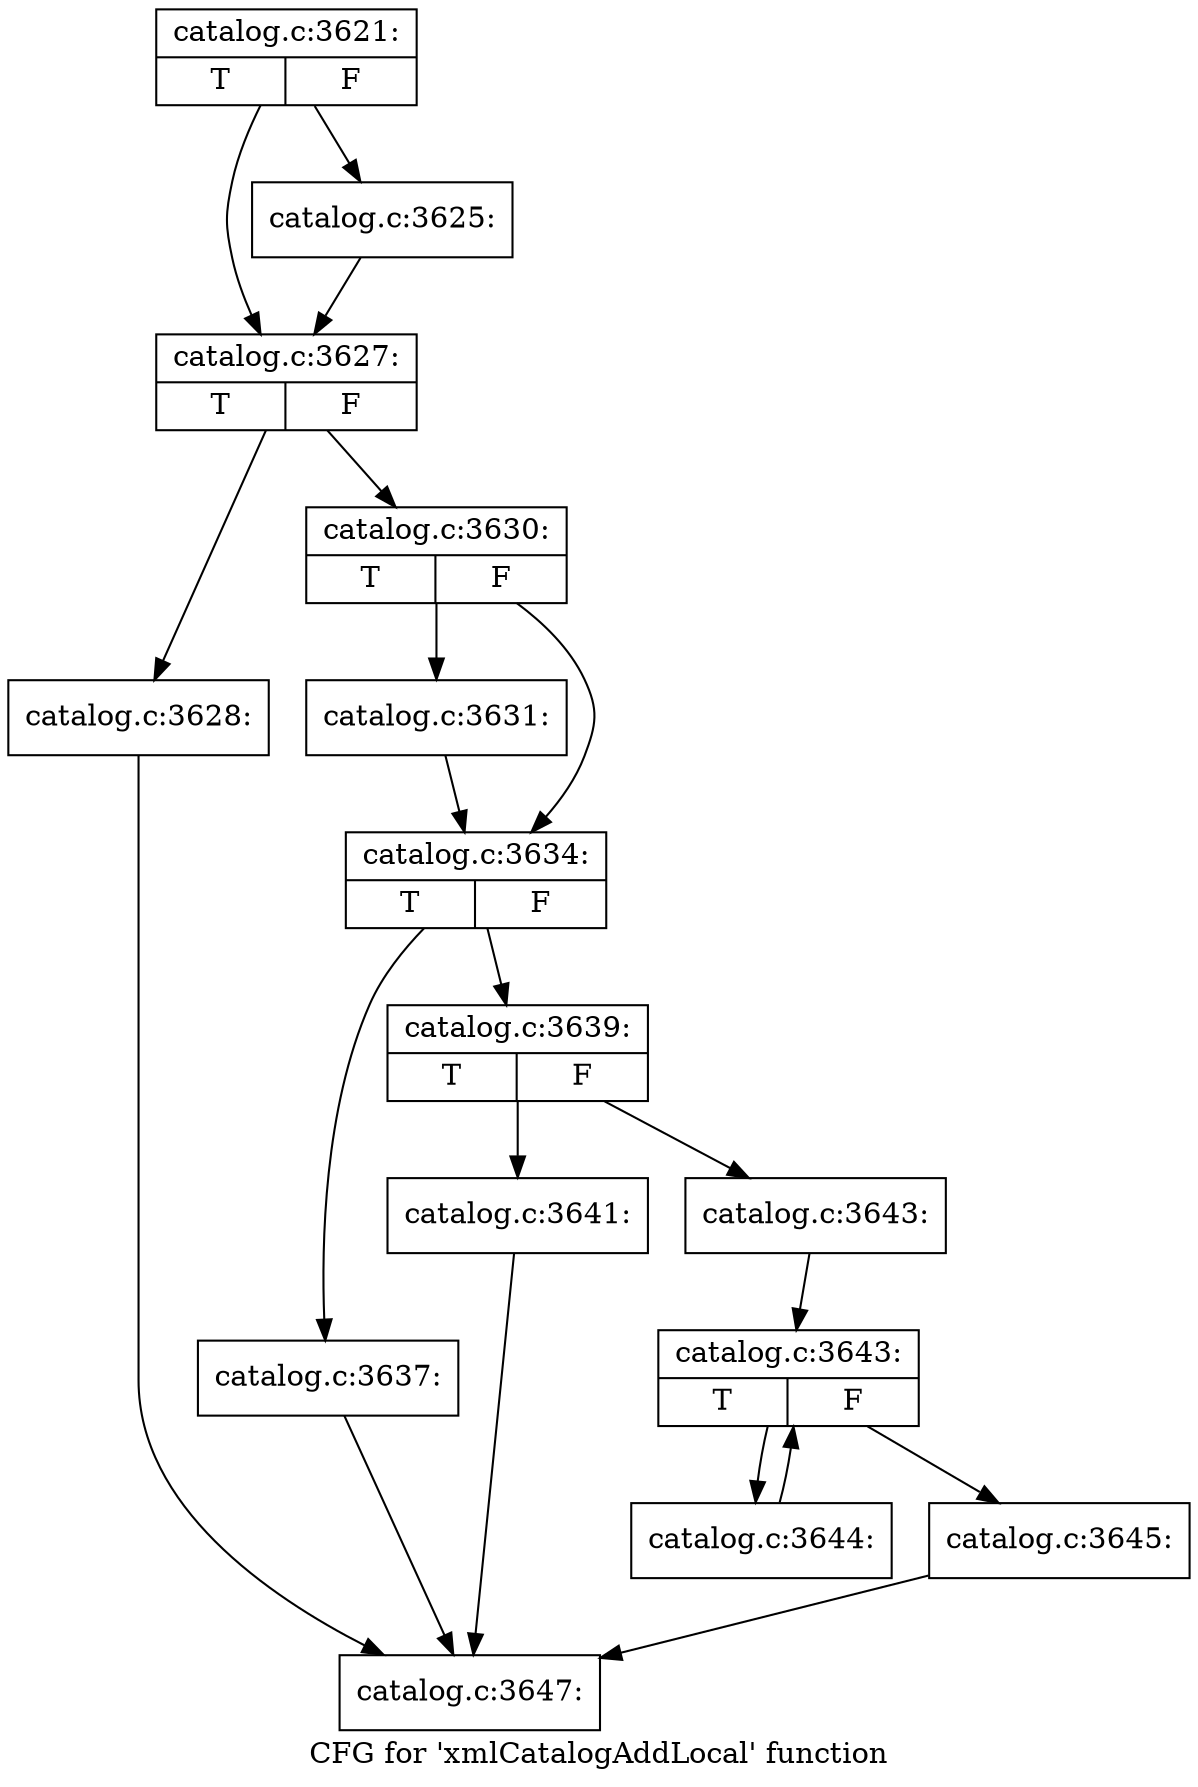 digraph "CFG for 'xmlCatalogAddLocal' function" {
	label="CFG for 'xmlCatalogAddLocal' function";

	Node0x3943ec0 [shape=record,label="{catalog.c:3621:|{<s0>T|<s1>F}}"];
	Node0x3943ec0 -> Node0x39458c0;
	Node0x3943ec0 -> Node0x3945870;
	Node0x3945870 [shape=record,label="{catalog.c:3625:}"];
	Node0x3945870 -> Node0x39458c0;
	Node0x39458c0 [shape=record,label="{catalog.c:3627:|{<s0>T|<s1>F}}"];
	Node0x39458c0 -> Node0x3945c80;
	Node0x39458c0 -> Node0x3945cd0;
	Node0x3945c80 [shape=record,label="{catalog.c:3628:}"];
	Node0x3945c80 -> Node0x3944cc0;
	Node0x3945cd0 [shape=record,label="{catalog.c:3630:|{<s0>T|<s1>F}}"];
	Node0x3945cd0 -> Node0x39461c0;
	Node0x3945cd0 -> Node0x3946210;
	Node0x39461c0 [shape=record,label="{catalog.c:3631:}"];
	Node0x39461c0 -> Node0x3946210;
	Node0x3946210 [shape=record,label="{catalog.c:3634:|{<s0>T|<s1>F}}"];
	Node0x3946210 -> Node0x3946df0;
	Node0x3946210 -> Node0x3946e40;
	Node0x3946df0 [shape=record,label="{catalog.c:3637:}"];
	Node0x3946df0 -> Node0x3944cc0;
	Node0x3946e40 [shape=record,label="{catalog.c:3639:|{<s0>T|<s1>F}}"];
	Node0x3946e40 -> Node0x3947530;
	Node0x3946e40 -> Node0x3947580;
	Node0x3947530 [shape=record,label="{catalog.c:3641:}"];
	Node0x3947530 -> Node0x3944cc0;
	Node0x3947580 [shape=record,label="{catalog.c:3643:}"];
	Node0x3947580 -> Node0x3947a90;
	Node0x3947a90 [shape=record,label="{catalog.c:3643:|{<s0>T|<s1>F}}"];
	Node0x3947a90 -> Node0x3947fb0;
	Node0x3947a90 -> Node0x3947cb0;
	Node0x3947fb0 [shape=record,label="{catalog.c:3644:}"];
	Node0x3947fb0 -> Node0x3947a90;
	Node0x3947cb0 [shape=record,label="{catalog.c:3645:}"];
	Node0x3947cb0 -> Node0x3944cc0;
	Node0x3944cc0 [shape=record,label="{catalog.c:3647:}"];
}
